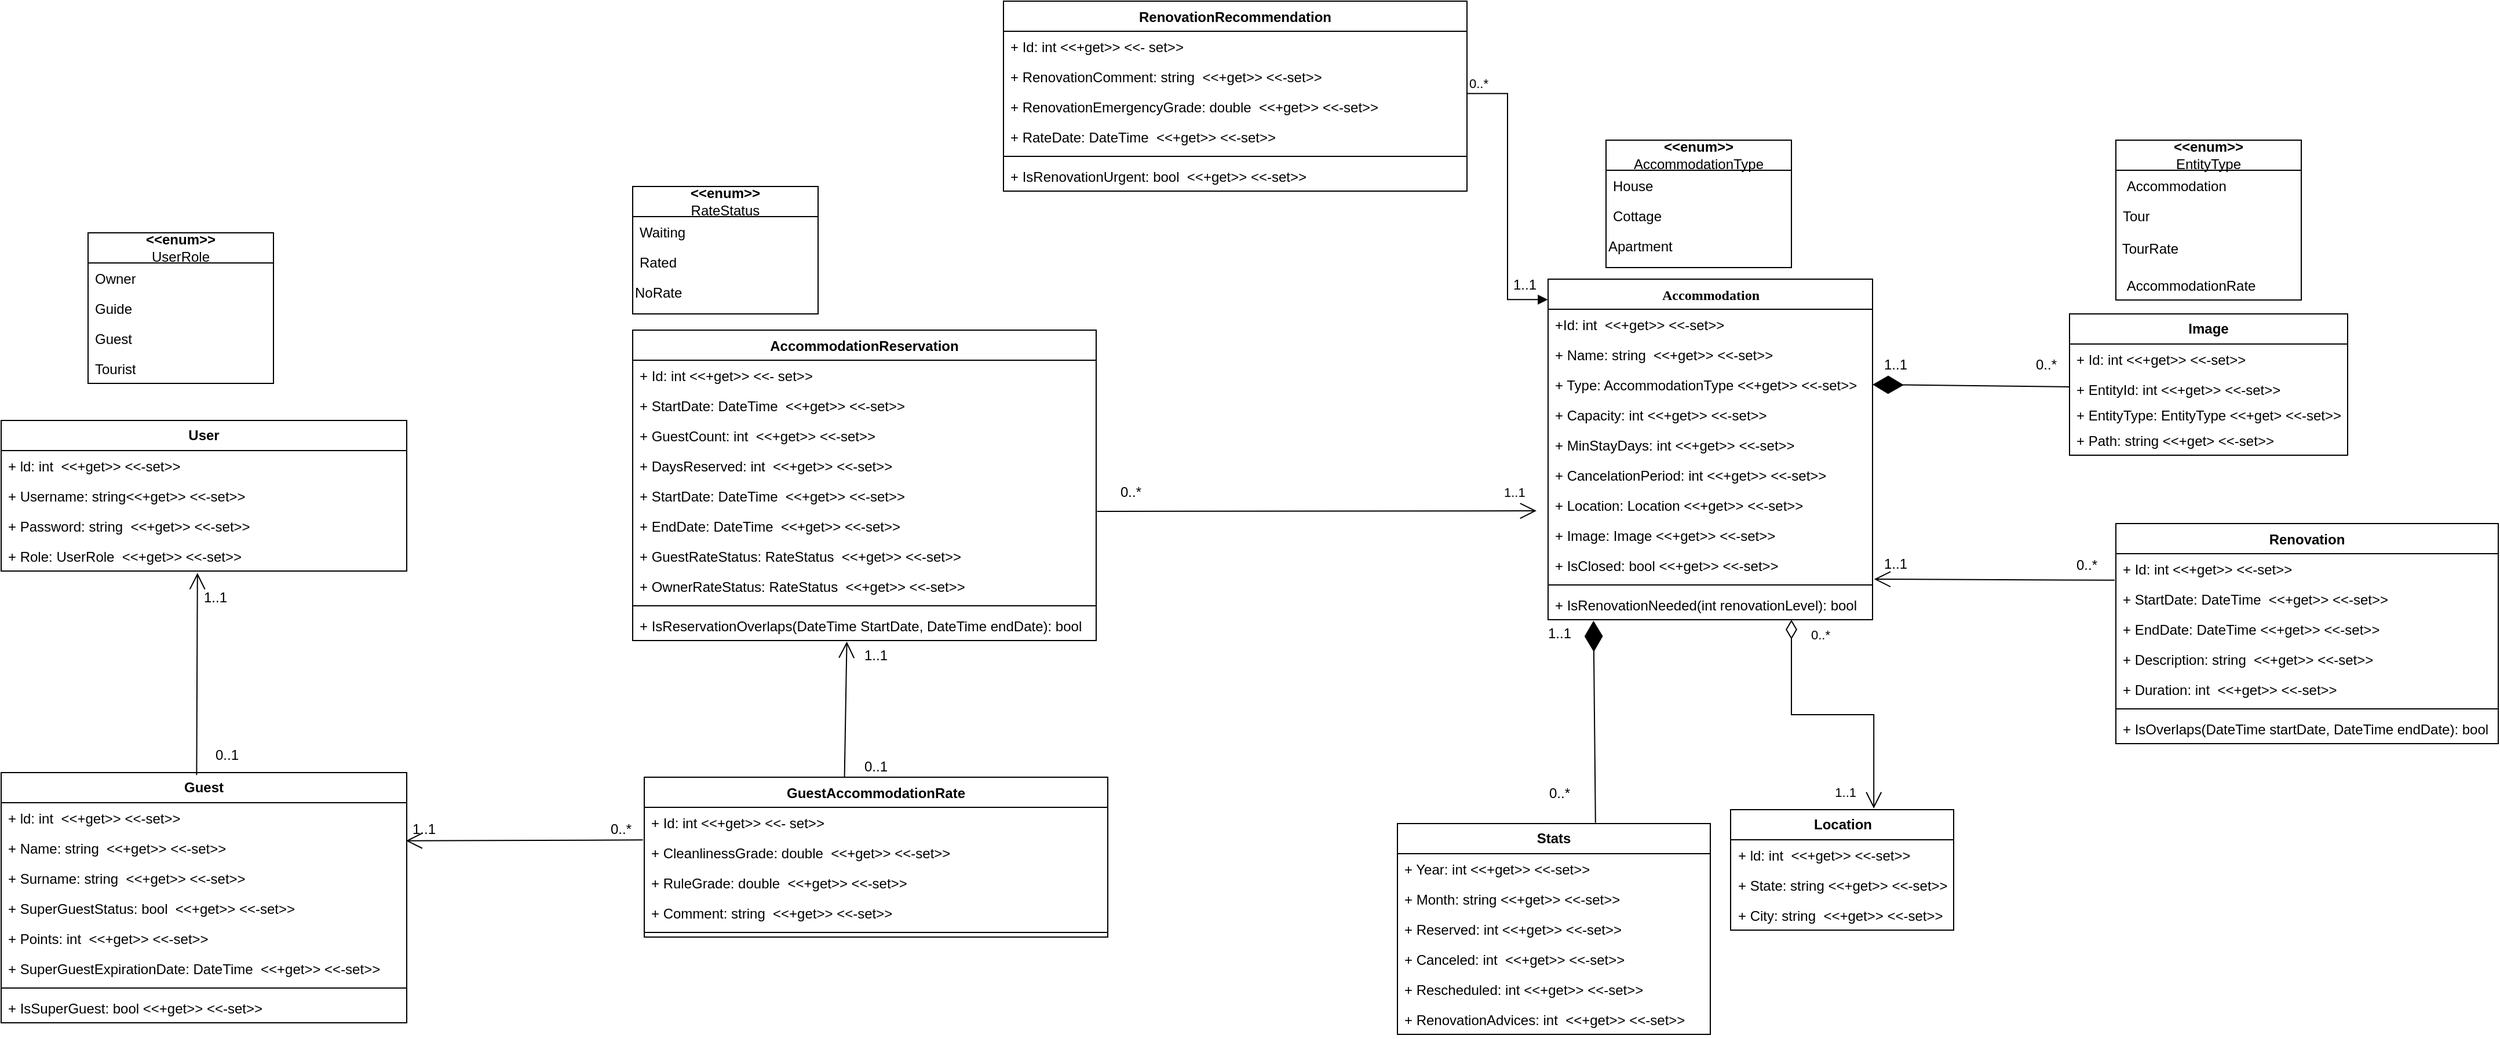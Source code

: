 <mxfile version="24.2.5" type="device">
  <diagram name="Page-1" id="9f46799a-70d6-7492-0946-bef42562c5a5">
    <mxGraphModel dx="4786" dy="2647" grid="1" gridSize="10" guides="1" tooltips="1" connect="1" arrows="1" fold="1" page="1" pageScale="1" pageWidth="1100" pageHeight="850" background="none" math="0" shadow="0">
      <root>
        <mxCell id="0" />
        <mxCell id="1" parent="0" />
        <mxCell id="VPpaZC-_zyPwzFbBDZ50-74" value="" style="endArrow=open;endFill=1;endSize=12;html=1;rounded=0;exitX=1.002;exitY=0.02;exitDx=0;exitDy=0;exitPerimeter=0;entryX=0;entryY=0.769;entryDx=0;entryDy=0;entryPerimeter=0;" parent="1" source="uUkNpRbbpkrjgLbizpof-49" edge="1">
          <mxGeometry width="160" relative="1" as="geometry">
            <mxPoint x="480" y="265" as="sourcePoint" />
            <mxPoint x="600" y="319.994" as="targetPoint" />
          </mxGeometry>
        </mxCell>
        <mxCell id="VPpaZC-_zyPwzFbBDZ50-76" value="0..*" style="text;html=1;align=center;verticalAlign=middle;whiteSpace=wrap;rounded=0;" parent="1" vertex="1">
          <mxGeometry x="220" y="299" width="60" height="10" as="geometry" />
        </mxCell>
        <mxCell id="uUkNpRbbpkrjgLbizpof-34" value="AccommodationReservation" style="swimlane;fontStyle=1;align=center;verticalAlign=top;childLayout=stackLayout;horizontal=1;startSize=26;horizontalStack=0;resizeParent=1;resizeParentMax=0;resizeLast=0;collapsible=1;marginBottom=0;whiteSpace=wrap;html=1;" parent="1" vertex="1">
          <mxGeometry x="-180" y="164" width="400" height="268" as="geometry" />
        </mxCell>
        <mxCell id="uUkNpRbbpkrjgLbizpof-45" value="+ Id: int &amp;lt;&amp;lt;+get&amp;gt;&amp;gt; &amp;lt;&amp;lt;- set&amp;gt;&amp;gt;" style="text;strokeColor=none;fillColor=none;align=left;verticalAlign=top;spacingLeft=4;spacingRight=4;overflow=hidden;rotatable=0;points=[[0,0.5],[1,0.5]];portConstraint=eastwest;whiteSpace=wrap;html=1;" parent="uUkNpRbbpkrjgLbizpof-34" vertex="1">
          <mxGeometry y="26" width="400" height="26" as="geometry" />
        </mxCell>
        <mxCell id="uUkNpRbbpkrjgLbizpof-51" value="+ StartDate: DateTime&amp;nbsp; &amp;lt;&amp;lt;+get&amp;gt;&amp;gt; &amp;lt;&amp;lt;-set&amp;gt;&amp;gt;" style="text;strokeColor=none;fillColor=none;align=left;verticalAlign=top;spacingLeft=4;spacingRight=4;overflow=hidden;rotatable=0;points=[[0,0.5],[1,0.5]];portConstraint=eastwest;whiteSpace=wrap;html=1;" parent="uUkNpRbbpkrjgLbizpof-34" vertex="1">
          <mxGeometry y="52" width="400" height="26" as="geometry" />
        </mxCell>
        <mxCell id="qNwW7i_1lPkzWsje3bEg-7" value="+ GuestCount: int&amp;nbsp; &amp;lt;&amp;lt;+get&amp;gt;&amp;gt; &amp;lt;&amp;lt;-set&amp;gt;&amp;gt;" style="text;strokeColor=none;fillColor=none;align=left;verticalAlign=top;spacingLeft=4;spacingRight=4;overflow=hidden;rotatable=0;points=[[0,0.5],[1,0.5]];portConstraint=eastwest;whiteSpace=wrap;html=1;" vertex="1" parent="uUkNpRbbpkrjgLbizpof-34">
          <mxGeometry y="78" width="400" height="26" as="geometry" />
        </mxCell>
        <mxCell id="uUkNpRbbpkrjgLbizpof-48" value="+ DaysReserved: int&amp;nbsp; &amp;lt;&amp;lt;+get&amp;gt;&amp;gt; &amp;lt;&amp;lt;-set&amp;gt;&amp;gt;" style="text;strokeColor=none;fillColor=none;align=left;verticalAlign=top;spacingLeft=4;spacingRight=4;overflow=hidden;rotatable=0;points=[[0,0.5],[1,0.5]];portConstraint=eastwest;whiteSpace=wrap;html=1;" parent="uUkNpRbbpkrjgLbizpof-34" vertex="1">
          <mxGeometry y="104" width="400" height="26" as="geometry" />
        </mxCell>
        <mxCell id="uUkNpRbbpkrjgLbizpof-47" value="+ StartDate: DateTime&amp;nbsp; &amp;lt;&amp;lt;+get&amp;gt;&amp;gt; &amp;lt;&amp;lt;-set&amp;gt;&amp;gt;" style="text;strokeColor=none;fillColor=none;align=left;verticalAlign=top;spacingLeft=4;spacingRight=4;overflow=hidden;rotatable=0;points=[[0,0.5],[1,0.5]];portConstraint=eastwest;whiteSpace=wrap;html=1;" parent="uUkNpRbbpkrjgLbizpof-34" vertex="1">
          <mxGeometry y="130" width="400" height="26" as="geometry" />
        </mxCell>
        <mxCell id="uUkNpRbbpkrjgLbizpof-49" value="+ EndDate: DateTime&amp;nbsp; &amp;lt;&amp;lt;+get&amp;gt;&amp;gt; &amp;lt;&amp;lt;-set&amp;gt;&amp;gt;" style="text;strokeColor=none;fillColor=none;align=left;verticalAlign=top;spacingLeft=4;spacingRight=4;overflow=hidden;rotatable=0;points=[[0,0.5],[1,0.5]];portConstraint=eastwest;whiteSpace=wrap;html=1;" parent="uUkNpRbbpkrjgLbizpof-34" vertex="1">
          <mxGeometry y="156" width="400" height="26" as="geometry" />
        </mxCell>
        <mxCell id="qNwW7i_1lPkzWsje3bEg-8" value="+ GuestRateStatus: RateStatus&amp;nbsp; &amp;lt;&amp;lt;+get&amp;gt;&amp;gt; &amp;lt;&amp;lt;-set&amp;gt;&amp;gt;" style="text;strokeColor=none;fillColor=none;align=left;verticalAlign=top;spacingLeft=4;spacingRight=4;overflow=hidden;rotatable=0;points=[[0,0.5],[1,0.5]];portConstraint=eastwest;whiteSpace=wrap;html=1;" vertex="1" parent="uUkNpRbbpkrjgLbizpof-34">
          <mxGeometry y="182" width="400" height="26" as="geometry" />
        </mxCell>
        <mxCell id="qNwW7i_1lPkzWsje3bEg-9" value="+ OwnerRateStatus: RateStatus&amp;nbsp; &amp;lt;&amp;lt;+get&amp;gt;&amp;gt; &amp;lt;&amp;lt;-set&amp;gt;&amp;gt;" style="text;strokeColor=none;fillColor=none;align=left;verticalAlign=top;spacingLeft=4;spacingRight=4;overflow=hidden;rotatable=0;points=[[0,0.5],[1,0.5]];portConstraint=eastwest;whiteSpace=wrap;html=1;" vertex="1" parent="uUkNpRbbpkrjgLbizpof-34">
          <mxGeometry y="208" width="400" height="26" as="geometry" />
        </mxCell>
        <mxCell id="uUkNpRbbpkrjgLbizpof-36" value="" style="line;strokeWidth=1;fillColor=none;align=left;verticalAlign=middle;spacingTop=-1;spacingLeft=3;spacingRight=3;rotatable=0;labelPosition=right;points=[];portConstraint=eastwest;strokeColor=inherit;" parent="uUkNpRbbpkrjgLbizpof-34" vertex="1">
          <mxGeometry y="234" width="400" height="8" as="geometry" />
        </mxCell>
        <mxCell id="uUkNpRbbpkrjgLbizpof-37" value="+ IsReservationOverlaps(DateTime StartDate, DateTime endDate): bool" style="text;strokeColor=none;fillColor=none;align=left;verticalAlign=top;spacingLeft=4;spacingRight=4;overflow=hidden;rotatable=0;points=[[0,0.5],[1,0.5]];portConstraint=eastwest;whiteSpace=wrap;html=1;" parent="uUkNpRbbpkrjgLbizpof-34" vertex="1">
          <mxGeometry y="242" width="400" height="26" as="geometry" />
        </mxCell>
        <mxCell id="1lIglBWqF9kq4IXRAJml-1" value="RenovationRecommendation" style="swimlane;fontStyle=1;align=center;verticalAlign=top;childLayout=stackLayout;horizontal=1;startSize=26;horizontalStack=0;resizeParent=1;resizeParentMax=0;resizeLast=0;collapsible=1;marginBottom=0;whiteSpace=wrap;html=1;" parent="1" vertex="1">
          <mxGeometry x="140" y="-120" width="400" height="164" as="geometry" />
        </mxCell>
        <mxCell id="1lIglBWqF9kq4IXRAJml-2" value="+ Id: int &amp;lt;&amp;lt;+get&amp;gt;&amp;gt; &amp;lt;&amp;lt;- set&amp;gt;&amp;gt;" style="text;strokeColor=none;fillColor=none;align=left;verticalAlign=top;spacingLeft=4;spacingRight=4;overflow=hidden;rotatable=0;points=[[0,0.5],[1,0.5]];portConstraint=eastwest;whiteSpace=wrap;html=1;" parent="1lIglBWqF9kq4IXRAJml-1" vertex="1">
          <mxGeometry y="26" width="400" height="26" as="geometry" />
        </mxCell>
        <mxCell id="1lIglBWqF9kq4IXRAJml-3" value="+ RenovationComment: string&amp;nbsp; &amp;lt;&amp;lt;+get&amp;gt;&amp;gt; &amp;lt;&amp;lt;-set&amp;gt;&amp;gt;" style="text;strokeColor=none;fillColor=none;align=left;verticalAlign=top;spacingLeft=4;spacingRight=4;overflow=hidden;rotatable=0;points=[[0,0.5],[1,0.5]];portConstraint=eastwest;whiteSpace=wrap;html=1;" parent="1lIglBWqF9kq4IXRAJml-1" vertex="1">
          <mxGeometry y="52" width="400" height="26" as="geometry" />
        </mxCell>
        <mxCell id="1lIglBWqF9kq4IXRAJml-4" value="+ RenovationEmergencyGrade: double&amp;nbsp; &amp;lt;&amp;lt;+get&amp;gt;&amp;gt; &amp;lt;&amp;lt;-set&amp;gt;&amp;gt;" style="text;strokeColor=none;fillColor=none;align=left;verticalAlign=top;spacingLeft=4;spacingRight=4;overflow=hidden;rotatable=0;points=[[0,0.5],[1,0.5]];portConstraint=eastwest;whiteSpace=wrap;html=1;" parent="1lIglBWqF9kq4IXRAJml-1" vertex="1">
          <mxGeometry y="78" width="400" height="26" as="geometry" />
        </mxCell>
        <mxCell id="1lIglBWqF9kq4IXRAJml-5" value="+ RateDate: DateTime&amp;nbsp; &amp;lt;&amp;lt;+get&amp;gt;&amp;gt; &amp;lt;&amp;lt;-set&amp;gt;&amp;gt;" style="text;strokeColor=none;fillColor=none;align=left;verticalAlign=top;spacingLeft=4;spacingRight=4;overflow=hidden;rotatable=0;points=[[0,0.5],[1,0.5]];portConstraint=eastwest;whiteSpace=wrap;html=1;" parent="1lIglBWqF9kq4IXRAJml-1" vertex="1">
          <mxGeometry y="104" width="400" height="26" as="geometry" />
        </mxCell>
        <mxCell id="1lIglBWqF9kq4IXRAJml-9" value="" style="line;strokeWidth=1;fillColor=none;align=left;verticalAlign=middle;spacingTop=-1;spacingLeft=3;spacingRight=3;rotatable=0;labelPosition=right;points=[];portConstraint=eastwest;strokeColor=inherit;" parent="1lIglBWqF9kq4IXRAJml-1" vertex="1">
          <mxGeometry y="130" width="400" height="8" as="geometry" />
        </mxCell>
        <mxCell id="qNwW7i_1lPkzWsje3bEg-18" value="+ IsRenovationUrgent: bool&amp;nbsp; &amp;lt;&amp;lt;+get&amp;gt;&amp;gt; &amp;lt;&amp;lt;-set&amp;gt;&amp;gt;" style="text;strokeColor=none;fillColor=none;align=left;verticalAlign=top;spacingLeft=4;spacingRight=4;overflow=hidden;rotatable=0;points=[[0,0.5],[1,0.5]];portConstraint=eastwest;whiteSpace=wrap;html=1;" vertex="1" parent="1lIglBWqF9kq4IXRAJml-1">
          <mxGeometry y="138" width="400" height="26" as="geometry" />
        </mxCell>
        <mxCell id="1lIglBWqF9kq4IXRAJml-12" value="&lt;span style=&quot;color: rgb(0, 0, 0); font-family: Helvetica; font-size: 11px; font-style: normal; font-variant-ligatures: normal; font-variant-caps: normal; font-weight: 400; letter-spacing: normal; orphans: 2; text-align: left; text-indent: 0px; text-transform: none; widows: 2; word-spacing: 0px; -webkit-text-stroke-width: 0px; white-space: nowrap; background-color: rgb(255, 255, 255); text-decoration-thickness: initial; text-decoration-style: initial; text-decoration-color: initial; display: inline !important; float: none;&quot;&gt;1..1&lt;/span&gt;" style="text;whiteSpace=wrap;html=1;" parent="1" vertex="1">
          <mxGeometry x="570" y="290" width="50" height="40" as="geometry" />
        </mxCell>
        <mxCell id="1lIglBWqF9kq4IXRAJml-13" value="GuestAccommodationRate" style="swimlane;fontStyle=1;align=center;verticalAlign=top;childLayout=stackLayout;horizontal=1;startSize=26;horizontalStack=0;resizeParent=1;resizeParentMax=0;resizeLast=0;collapsible=1;marginBottom=0;whiteSpace=wrap;html=1;" parent="1" vertex="1">
          <mxGeometry x="-170" y="550" width="400" height="138" as="geometry" />
        </mxCell>
        <mxCell id="1lIglBWqF9kq4IXRAJml-14" value="+ Id: int &amp;lt;&amp;lt;+get&amp;gt;&amp;gt; &amp;lt;&amp;lt;- set&amp;gt;&amp;gt;" style="text;strokeColor=none;fillColor=none;align=left;verticalAlign=top;spacingLeft=4;spacingRight=4;overflow=hidden;rotatable=0;points=[[0,0.5],[1,0.5]];portConstraint=eastwest;whiteSpace=wrap;html=1;" parent="1lIglBWqF9kq4IXRAJml-13" vertex="1">
          <mxGeometry y="26" width="400" height="26" as="geometry" />
        </mxCell>
        <mxCell id="1lIglBWqF9kq4IXRAJml-15" value="+ CleanlinessGrade: double&amp;nbsp; &amp;lt;&amp;lt;+get&amp;gt;&amp;gt; &amp;lt;&amp;lt;-set&amp;gt;&amp;gt;" style="text;strokeColor=none;fillColor=none;align=left;verticalAlign=top;spacingLeft=4;spacingRight=4;overflow=hidden;rotatable=0;points=[[0,0.5],[1,0.5]];portConstraint=eastwest;whiteSpace=wrap;html=1;" parent="1lIglBWqF9kq4IXRAJml-13" vertex="1">
          <mxGeometry y="52" width="400" height="26" as="geometry" />
        </mxCell>
        <mxCell id="1lIglBWqF9kq4IXRAJml-16" value="+ RuleGrade: double&amp;nbsp; &amp;lt;&amp;lt;+get&amp;gt;&amp;gt; &amp;lt;&amp;lt;-set&amp;gt;&amp;gt;" style="text;strokeColor=none;fillColor=none;align=left;verticalAlign=top;spacingLeft=4;spacingRight=4;overflow=hidden;rotatable=0;points=[[0,0.5],[1,0.5]];portConstraint=eastwest;whiteSpace=wrap;html=1;" parent="1lIglBWqF9kq4IXRAJml-13" vertex="1">
          <mxGeometry y="78" width="400" height="26" as="geometry" />
        </mxCell>
        <mxCell id="1lIglBWqF9kq4IXRAJml-17" value="+ Comment: string&amp;nbsp; &amp;lt;&amp;lt;+get&amp;gt;&amp;gt; &amp;lt;&amp;lt;-set&amp;gt;&amp;gt;" style="text;strokeColor=none;fillColor=none;align=left;verticalAlign=top;spacingLeft=4;spacingRight=4;overflow=hidden;rotatable=0;points=[[0,0.5],[1,0.5]];portConstraint=eastwest;whiteSpace=wrap;html=1;" parent="1lIglBWqF9kq4IXRAJml-13" vertex="1">
          <mxGeometry y="104" width="400" height="26" as="geometry" />
        </mxCell>
        <mxCell id="1lIglBWqF9kq4IXRAJml-21" value="" style="line;strokeWidth=1;fillColor=none;align=left;verticalAlign=middle;spacingTop=-1;spacingLeft=3;spacingRight=3;rotatable=0;labelPosition=right;points=[];portConstraint=eastwest;strokeColor=inherit;" parent="1lIglBWqF9kq4IXRAJml-13" vertex="1">
          <mxGeometry y="130" width="400" height="8" as="geometry" />
        </mxCell>
        <mxCell id="1lIglBWqF9kq4IXRAJml-23" value="&lt;b&gt;Guest&lt;/b&gt;" style="swimlane;fontStyle=0;childLayout=stackLayout;horizontal=1;startSize=26;fillColor=none;horizontalStack=0;resizeParent=1;resizeParentMax=0;resizeLast=0;collapsible=1;marginBottom=0;whiteSpace=wrap;html=1;" parent="1" vertex="1">
          <mxGeometry x="-725" y="546" width="350" height="216" as="geometry" />
        </mxCell>
        <mxCell id="1lIglBWqF9kq4IXRAJml-24" value="+ ld: int&amp;nbsp; &amp;lt;&amp;lt;+get&amp;gt;&amp;gt; &amp;lt;&amp;lt;-set&amp;gt;&amp;gt;" style="text;strokeColor=none;fillColor=none;align=left;verticalAlign=top;spacingLeft=4;spacingRight=4;overflow=hidden;rotatable=0;points=[[0,0.5],[1,0.5]];portConstraint=eastwest;whiteSpace=wrap;html=1;" parent="1lIglBWqF9kq4IXRAJml-23" vertex="1">
          <mxGeometry y="26" width="350" height="26" as="geometry" />
        </mxCell>
        <mxCell id="1lIglBWqF9kq4IXRAJml-26" value="+ Name: string&amp;nbsp; &amp;lt;&amp;lt;+get&amp;gt;&amp;gt; &amp;lt;&amp;lt;-set&amp;gt;&amp;gt;" style="text;strokeColor=none;fillColor=none;align=left;verticalAlign=top;spacingLeft=4;spacingRight=4;overflow=hidden;rotatable=0;points=[[0,0.5],[1,0.5]];portConstraint=eastwest;whiteSpace=wrap;html=1;" parent="1lIglBWqF9kq4IXRAJml-23" vertex="1">
          <mxGeometry y="52" width="350" height="26" as="geometry" />
        </mxCell>
        <mxCell id="1lIglBWqF9kq4IXRAJml-28" value="+ Surname: string&amp;nbsp; &amp;lt;&amp;lt;+get&amp;gt;&amp;gt; &amp;lt;&amp;lt;-set&amp;gt;&amp;gt;" style="text;strokeColor=none;fillColor=none;align=left;verticalAlign=top;spacingLeft=4;spacingRight=4;overflow=hidden;rotatable=0;points=[[0,0.5],[1,0.5]];portConstraint=eastwest;whiteSpace=wrap;html=1;" parent="1lIglBWqF9kq4IXRAJml-23" vertex="1">
          <mxGeometry y="78" width="350" height="26" as="geometry" />
        </mxCell>
        <mxCell id="1lIglBWqF9kq4IXRAJml-30" value="+ SuperGuestStatus: bool&amp;nbsp; &amp;lt;&amp;lt;+get&amp;gt;&amp;gt; &amp;lt;&amp;lt;-set&amp;gt;&amp;gt;" style="text;strokeColor=none;fillColor=none;align=left;verticalAlign=top;spacingLeft=4;spacingRight=4;overflow=hidden;rotatable=0;points=[[0,0.5],[1,0.5]];portConstraint=eastwest;whiteSpace=wrap;html=1;" parent="1lIglBWqF9kq4IXRAJml-23" vertex="1">
          <mxGeometry y="104" width="350" height="26" as="geometry" />
        </mxCell>
        <mxCell id="1lIglBWqF9kq4IXRAJml-32" value="+ Points: int&amp;nbsp; &amp;lt;&amp;lt;+get&amp;gt;&amp;gt; &amp;lt;&amp;lt;-set&amp;gt;&amp;gt;" style="text;strokeColor=none;fillColor=none;align=left;verticalAlign=top;spacingLeft=4;spacingRight=4;overflow=hidden;rotatable=0;points=[[0,0.5],[1,0.5]];portConstraint=eastwest;whiteSpace=wrap;html=1;" parent="1lIglBWqF9kq4IXRAJml-23" vertex="1">
          <mxGeometry y="130" width="350" height="26" as="geometry" />
        </mxCell>
        <mxCell id="1lIglBWqF9kq4IXRAJml-31" value="+ SuperGuestExpirationDate: DateTime&amp;nbsp; &amp;lt;&amp;lt;+get&amp;gt;&amp;gt; &amp;lt;&amp;lt;-set&amp;gt;&amp;gt;" style="text;strokeColor=none;fillColor=none;align=left;verticalAlign=top;spacingLeft=4;spacingRight=4;overflow=hidden;rotatable=0;points=[[0,0.5],[1,0.5]];portConstraint=eastwest;whiteSpace=wrap;html=1;" parent="1lIglBWqF9kq4IXRAJml-23" vertex="1">
          <mxGeometry y="156" width="350" height="26" as="geometry" />
        </mxCell>
        <mxCell id="qNwW7i_1lPkzWsje3bEg-15" value="" style="line;strokeWidth=1;fillColor=none;align=left;verticalAlign=middle;spacingTop=-1;spacingLeft=3;spacingRight=3;rotatable=0;labelPosition=right;points=[];portConstraint=eastwest;strokeColor=inherit;" vertex="1" parent="1lIglBWqF9kq4IXRAJml-23">
          <mxGeometry y="182" width="350" height="8" as="geometry" />
        </mxCell>
        <mxCell id="qNwW7i_1lPkzWsje3bEg-16" value="+ IsSuperGuest: bool &amp;lt;&amp;lt;+get&amp;gt;&amp;gt; &amp;lt;&amp;lt;-set&amp;gt;&amp;gt;" style="text;strokeColor=none;fillColor=none;align=left;verticalAlign=top;spacingLeft=4;spacingRight=4;overflow=hidden;rotatable=0;points=[[0,0.5],[1,0.5]];portConstraint=eastwest;whiteSpace=wrap;html=1;" vertex="1" parent="1lIglBWqF9kq4IXRAJml-23">
          <mxGeometry y="190" width="350" height="26" as="geometry" />
        </mxCell>
        <mxCell id="1lIglBWqF9kq4IXRAJml-41" value="" style="endArrow=open;endFill=1;endSize=12;html=1;rounded=0;exitX=-0.003;exitY=1.084;exitDx=0;exitDy=0;exitPerimeter=0;entryX=0.998;entryY=0.266;entryDx=0;entryDy=0;entryPerimeter=0;" parent="1" source="1lIglBWqF9kq4IXRAJml-14" edge="1">
          <mxGeometry width="160" relative="1" as="geometry">
            <mxPoint x="-290" y="605" as="sourcePoint" />
            <mxPoint x="-375.7" y="604.916" as="targetPoint" />
          </mxGeometry>
        </mxCell>
        <mxCell id="1lIglBWqF9kq4IXRAJml-42" value="0..*" style="text;html=1;align=center;verticalAlign=middle;whiteSpace=wrap;rounded=0;" parent="1" vertex="1">
          <mxGeometry x="-220" y="590" width="60" height="10" as="geometry" />
        </mxCell>
        <mxCell id="1lIglBWqF9kq4IXRAJml-43" value="1..1" style="text;html=1;align=center;verticalAlign=middle;whiteSpace=wrap;rounded=0;" parent="1" vertex="1">
          <mxGeometry x="-390" y="590" width="60" height="10" as="geometry" />
        </mxCell>
        <mxCell id="1lIglBWqF9kq4IXRAJml-44" value="" style="endArrow=open;endFill=1;endSize=12;html=1;rounded=0;exitX=0.432;exitY=-0.003;exitDx=0;exitDy=0;exitPerimeter=0;entryX=0.462;entryY=1.035;entryDx=0;entryDy=0;entryPerimeter=0;" parent="1" source="1lIglBWqF9kq4IXRAJml-13" target="uUkNpRbbpkrjgLbizpof-37" edge="1">
          <mxGeometry width="160" relative="1" as="geometry">
            <mxPoint x="65" y="500" as="sourcePoint" />
            <mxPoint x="-140" y="501" as="targetPoint" />
          </mxGeometry>
        </mxCell>
        <mxCell id="1lIglBWqF9kq4IXRAJml-45" value="1..1" style="text;html=1;align=center;verticalAlign=middle;whiteSpace=wrap;rounded=0;" parent="1" vertex="1">
          <mxGeometry y="440" width="60" height="10" as="geometry" />
        </mxCell>
        <mxCell id="1lIglBWqF9kq4IXRAJml-46" value="0..1" style="text;html=1;align=center;verticalAlign=middle;whiteSpace=wrap;rounded=0;" parent="1" vertex="1">
          <mxGeometry y="536" width="60" height="10" as="geometry" />
        </mxCell>
        <mxCell id="1lIglBWqF9kq4IXRAJml-47" value="&lt;b&gt;User&lt;/b&gt;" style="swimlane;fontStyle=0;childLayout=stackLayout;horizontal=1;startSize=26;fillColor=none;horizontalStack=0;resizeParent=1;resizeParentMax=0;resizeLast=0;collapsible=1;marginBottom=0;whiteSpace=wrap;html=1;" parent="1" vertex="1">
          <mxGeometry x="-725" y="242" width="350" height="130" as="geometry" />
        </mxCell>
        <mxCell id="1lIglBWqF9kq4IXRAJml-48" value="+ ld: int&amp;nbsp; &amp;lt;&amp;lt;+get&amp;gt;&amp;gt; &amp;lt;&amp;lt;-set&amp;gt;&amp;gt;" style="text;strokeColor=none;fillColor=none;align=left;verticalAlign=top;spacingLeft=4;spacingRight=4;overflow=hidden;rotatable=0;points=[[0,0.5],[1,0.5]];portConstraint=eastwest;whiteSpace=wrap;html=1;" parent="1lIglBWqF9kq4IXRAJml-47" vertex="1">
          <mxGeometry y="26" width="350" height="26" as="geometry" />
        </mxCell>
        <mxCell id="1lIglBWqF9kq4IXRAJml-49" value="+ Username: string&amp;lt;&amp;lt;+get&amp;gt;&amp;gt; &amp;lt;&amp;lt;-set&amp;gt;&amp;gt;" style="text;strokeColor=none;fillColor=none;align=left;verticalAlign=top;spacingLeft=4;spacingRight=4;overflow=hidden;rotatable=0;points=[[0,0.5],[1,0.5]];portConstraint=eastwest;whiteSpace=wrap;html=1;" parent="1lIglBWqF9kq4IXRAJml-47" vertex="1">
          <mxGeometry y="52" width="350" height="26" as="geometry" />
        </mxCell>
        <mxCell id="1lIglBWqF9kq4IXRAJml-50" value="+ Password: string&amp;nbsp; &amp;lt;&amp;lt;+get&amp;gt;&amp;gt; &amp;lt;&amp;lt;-set&amp;gt;&amp;gt;" style="text;strokeColor=none;fillColor=none;align=left;verticalAlign=top;spacingLeft=4;spacingRight=4;overflow=hidden;rotatable=0;points=[[0,0.5],[1,0.5]];portConstraint=eastwest;whiteSpace=wrap;html=1;" parent="1lIglBWqF9kq4IXRAJml-47" vertex="1">
          <mxGeometry y="78" width="350" height="26" as="geometry" />
        </mxCell>
        <mxCell id="1lIglBWqF9kq4IXRAJml-51" value="+ Role: UserRole&amp;nbsp; &amp;lt;&amp;lt;+get&amp;gt;&amp;gt; &amp;lt;&amp;lt;-set&amp;gt;&amp;gt;" style="text;strokeColor=none;fillColor=none;align=left;verticalAlign=top;spacingLeft=4;spacingRight=4;overflow=hidden;rotatable=0;points=[[0,0.5],[1,0.5]];portConstraint=eastwest;whiteSpace=wrap;html=1;" parent="1lIglBWqF9kq4IXRAJml-47" vertex="1">
          <mxGeometry y="104" width="350" height="26" as="geometry" />
        </mxCell>
        <mxCell id="1lIglBWqF9kq4IXRAJml-55" value="&lt;b&gt;&amp;lt;&amp;lt;enum&amp;gt;&amp;gt;&lt;/b&gt;&lt;div&gt;UserRole&lt;/div&gt;" style="swimlane;fontStyle=0;childLayout=stackLayout;horizontal=1;startSize=26;fillColor=none;horizontalStack=0;resizeParent=1;resizeParentMax=0;resizeLast=0;collapsible=1;marginBottom=0;whiteSpace=wrap;html=1;" parent="1" vertex="1">
          <mxGeometry x="-650" y="80" width="160" height="130" as="geometry" />
        </mxCell>
        <mxCell id="1lIglBWqF9kq4IXRAJml-56" value="Owner" style="text;strokeColor=none;fillColor=none;align=left;verticalAlign=top;spacingLeft=4;spacingRight=4;overflow=hidden;rotatable=0;points=[[0,0.5],[1,0.5]];portConstraint=eastwest;whiteSpace=wrap;html=1;" parent="1lIglBWqF9kq4IXRAJml-55" vertex="1">
          <mxGeometry y="26" width="160" height="26" as="geometry" />
        </mxCell>
        <mxCell id="1lIglBWqF9kq4IXRAJml-57" value="Guide" style="text;strokeColor=none;fillColor=none;align=left;verticalAlign=top;spacingLeft=4;spacingRight=4;overflow=hidden;rotatable=0;points=[[0,0.5],[1,0.5]];portConstraint=eastwest;whiteSpace=wrap;html=1;" parent="1lIglBWqF9kq4IXRAJml-55" vertex="1">
          <mxGeometry y="52" width="160" height="26" as="geometry" />
        </mxCell>
        <mxCell id="1lIglBWqF9kq4IXRAJml-60" value="Guest" style="text;strokeColor=none;fillColor=none;align=left;verticalAlign=top;spacingLeft=4;spacingRight=4;overflow=hidden;rotatable=0;points=[[0,0.5],[1,0.5]];portConstraint=eastwest;whiteSpace=wrap;html=1;" parent="1lIglBWqF9kq4IXRAJml-55" vertex="1">
          <mxGeometry y="78" width="160" height="26" as="geometry" />
        </mxCell>
        <mxCell id="1lIglBWqF9kq4IXRAJml-61" value="Tourist" style="text;strokeColor=none;fillColor=none;align=left;verticalAlign=top;spacingLeft=4;spacingRight=4;overflow=hidden;rotatable=0;points=[[0,0.5],[1,0.5]];portConstraint=eastwest;whiteSpace=wrap;html=1;" parent="1lIglBWqF9kq4IXRAJml-55" vertex="1">
          <mxGeometry y="104" width="160" height="26" as="geometry" />
        </mxCell>
        <mxCell id="1lIglBWqF9kq4IXRAJml-62" value="" style="endArrow=open;endFill=1;endSize=12;html=1;rounded=0;exitX=0.482;exitY=0.01;exitDx=0;exitDy=0;exitPerimeter=0;entryX=0.484;entryY=1.062;entryDx=0;entryDy=0;entryPerimeter=0;" parent="1" source="1lIglBWqF9kq4IXRAJml-23" target="1lIglBWqF9kq4IXRAJml-51" edge="1">
          <mxGeometry width="160" relative="1" as="geometry">
            <mxPoint x="-425" y="460" as="sourcePoint" />
            <mxPoint x="-630" y="461" as="targetPoint" />
          </mxGeometry>
        </mxCell>
        <mxCell id="1lIglBWqF9kq4IXRAJml-63" value="0..1" style="text;html=1;align=center;verticalAlign=middle;whiteSpace=wrap;rounded=0;" parent="1" vertex="1">
          <mxGeometry x="-560" y="526" width="60" height="10" as="geometry" />
        </mxCell>
        <mxCell id="1lIglBWqF9kq4IXRAJml-64" value="1..1" style="text;html=1;align=center;verticalAlign=middle;whiteSpace=wrap;rounded=0;" parent="1" vertex="1">
          <mxGeometry x="-570" y="390" width="60" height="10" as="geometry" />
        </mxCell>
        <mxCell id="SIev6LTmRPKMozhV_dNh-1" value="Accommodation" style="swimlane;html=1;fontStyle=1;align=center;verticalAlign=top;childLayout=stackLayout;horizontal=1;startSize=26;horizontalStack=0;resizeParent=1;resizeLast=0;collapsible=1;marginBottom=0;swimlaneFillColor=#ffffff;rounded=0;shadow=0;comic=0;labelBackgroundColor=none;strokeWidth=1;fillColor=none;fontFamily=Verdana;fontSize=12" parent="1" vertex="1">
          <mxGeometry x="610" y="120" width="280" height="294" as="geometry" />
        </mxCell>
        <mxCell id="SIev6LTmRPKMozhV_dNh-2" value="+Id: int&amp;nbsp; &amp;lt;&amp;lt;+get&amp;gt;&amp;gt; &amp;lt;&amp;lt;-set&amp;gt;&amp;gt;" style="text;html=1;strokeColor=none;fillColor=none;align=left;verticalAlign=top;spacingLeft=4;spacingRight=4;whiteSpace=wrap;overflow=hidden;rotatable=0;points=[[0,0.5],[1,0.5]];portConstraint=eastwest;" parent="SIev6LTmRPKMozhV_dNh-1" vertex="1">
          <mxGeometry y="26" width="280" height="26" as="geometry" />
        </mxCell>
        <mxCell id="SIev6LTmRPKMozhV_dNh-3" value="+ Name: string&amp;nbsp; &amp;lt;&amp;lt;+get&amp;gt;&amp;gt; &amp;lt;&amp;lt;-set&amp;gt;&amp;gt;" style="text;html=1;strokeColor=none;fillColor=none;align=left;verticalAlign=top;spacingLeft=4;spacingRight=4;whiteSpace=wrap;overflow=hidden;rotatable=0;points=[[0,0.5],[1,0.5]];portConstraint=eastwest;" parent="SIev6LTmRPKMozhV_dNh-1" vertex="1">
          <mxGeometry y="52" width="280" height="26" as="geometry" />
        </mxCell>
        <mxCell id="SIev6LTmRPKMozhV_dNh-4" value="+ Type: AccommodationType &amp;lt;&amp;lt;+get&amp;gt;&amp;gt; &amp;lt;&amp;lt;-set&amp;gt;&amp;gt;" style="text;html=1;strokeColor=none;fillColor=none;align=left;verticalAlign=top;spacingLeft=4;spacingRight=4;whiteSpace=wrap;overflow=hidden;rotatable=0;points=[[0,0.5],[1,0.5]];portConstraint=eastwest;" parent="SIev6LTmRPKMozhV_dNh-1" vertex="1">
          <mxGeometry y="78" width="280" height="26" as="geometry" />
        </mxCell>
        <mxCell id="SIev6LTmRPKMozhV_dNh-5" value="+ Capacity: int &amp;lt;&amp;lt;+get&amp;gt;&amp;gt; &amp;lt;&amp;lt;-set&amp;gt;&amp;gt;" style="text;html=1;strokeColor=none;fillColor=none;align=left;verticalAlign=top;spacingLeft=4;spacingRight=4;whiteSpace=wrap;overflow=hidden;rotatable=0;points=[[0,0.5],[1,0.5]];portConstraint=eastwest;" parent="SIev6LTmRPKMozhV_dNh-1" vertex="1">
          <mxGeometry y="104" width="280" height="26" as="geometry" />
        </mxCell>
        <mxCell id="SIev6LTmRPKMozhV_dNh-6" value="+ MinStayDays: int &amp;lt;&amp;lt;+get&amp;gt;&amp;gt; &amp;lt;&amp;lt;-set&amp;gt;&amp;gt;" style="text;html=1;strokeColor=none;fillColor=none;align=left;verticalAlign=top;spacingLeft=4;spacingRight=4;whiteSpace=wrap;overflow=hidden;rotatable=0;points=[[0,0.5],[1,0.5]];portConstraint=eastwest;" parent="SIev6LTmRPKMozhV_dNh-1" vertex="1">
          <mxGeometry y="130" width="280" height="26" as="geometry" />
        </mxCell>
        <mxCell id="SIev6LTmRPKMozhV_dNh-7" value="+ CancelationPeriod: int &amp;lt;&amp;lt;+get&amp;gt;&amp;gt; &amp;lt;&amp;lt;-set&amp;gt;&amp;gt;" style="text;html=1;strokeColor=none;fillColor=none;align=left;verticalAlign=top;spacingLeft=4;spacingRight=4;whiteSpace=wrap;overflow=hidden;rotatable=0;points=[[0,0.5],[1,0.5]];portConstraint=eastwest;" parent="SIev6LTmRPKMozhV_dNh-1" vertex="1">
          <mxGeometry y="156" width="280" height="26" as="geometry" />
        </mxCell>
        <mxCell id="SIev6LTmRPKMozhV_dNh-8" value="+ Location: Location &amp;lt;&amp;lt;+get&amp;gt;&amp;gt; &amp;lt;&amp;lt;-set&amp;gt;&amp;gt;" style="text;html=1;strokeColor=none;fillColor=none;align=left;verticalAlign=top;spacingLeft=4;spacingRight=4;whiteSpace=wrap;overflow=hidden;rotatable=0;points=[[0,0.5],[1,0.5]];portConstraint=eastwest;" parent="SIev6LTmRPKMozhV_dNh-1" vertex="1">
          <mxGeometry y="182" width="280" height="26" as="geometry" />
        </mxCell>
        <mxCell id="SIev6LTmRPKMozhV_dNh-9" value="+ Image: Image &amp;lt;&amp;lt;+get&amp;gt;&amp;gt; &amp;lt;&amp;lt;-set&amp;gt;&amp;gt;" style="text;html=1;strokeColor=none;fillColor=none;align=left;verticalAlign=top;spacingLeft=4;spacingRight=4;whiteSpace=wrap;overflow=hidden;rotatable=0;points=[[0,0.5],[1,0.5]];portConstraint=eastwest;" parent="SIev6LTmRPKMozhV_dNh-1" vertex="1">
          <mxGeometry y="208" width="280" height="26" as="geometry" />
        </mxCell>
        <mxCell id="SIev6LTmRPKMozhV_dNh-10" value="+ IsClosed: bool &amp;lt;&amp;lt;+get&amp;gt;&amp;gt; &amp;lt;&amp;lt;-set&amp;gt;&amp;gt;" style="text;html=1;strokeColor=none;fillColor=none;align=left;verticalAlign=top;spacingLeft=4;spacingRight=4;whiteSpace=wrap;overflow=hidden;rotatable=0;points=[[0,0.5],[1,0.5]];portConstraint=eastwest;" parent="SIev6LTmRPKMozhV_dNh-1" vertex="1">
          <mxGeometry y="234" width="280" height="26" as="geometry" />
        </mxCell>
        <mxCell id="SIev6LTmRPKMozhV_dNh-11" value="" style="line;html=1;strokeWidth=1;fillColor=none;align=left;verticalAlign=middle;spacingTop=-1;spacingLeft=3;spacingRight=3;rotatable=0;labelPosition=right;points=[];portConstraint=eastwest;" parent="SIev6LTmRPKMozhV_dNh-1" vertex="1">
          <mxGeometry y="260" width="280" height="8" as="geometry" />
        </mxCell>
        <mxCell id="SIev6LTmRPKMozhV_dNh-12" value="+ IsRenovationNeeded(int renovationLevel): bool" style="text;strokeColor=none;fillColor=none;align=left;verticalAlign=top;spacingLeft=4;spacingRight=4;overflow=hidden;rotatable=0;points=[[0,0.5],[1,0.5]];portConstraint=eastwest;whiteSpace=wrap;html=1;" parent="SIev6LTmRPKMozhV_dNh-1" vertex="1">
          <mxGeometry y="268" width="280" height="26" as="geometry" />
        </mxCell>
        <mxCell id="SIev6LTmRPKMozhV_dNh-13" value="&lt;b&gt;Image&lt;/b&gt;" style="swimlane;fontStyle=0;childLayout=stackLayout;horizontal=1;startSize=26;fillColor=none;horizontalStack=0;resizeParent=1;resizeParentMax=0;resizeLast=0;collapsible=1;marginBottom=0;whiteSpace=wrap;html=1;" parent="1" vertex="1">
          <mxGeometry x="1060" y="150" width="240" height="122" as="geometry" />
        </mxCell>
        <mxCell id="SIev6LTmRPKMozhV_dNh-14" value="+ Id: int &amp;lt;&amp;lt;+&lt;span style=&quot;background-color: initial;&quot;&gt;get&amp;gt;&amp;gt; &amp;lt;&amp;lt;-set&amp;gt;&amp;gt;&lt;/span&gt;" style="text;strokeColor=none;fillColor=none;align=left;verticalAlign=top;spacingLeft=4;spacingRight=4;overflow=hidden;rotatable=0;points=[[0,0.5],[1,0.5]];portConstraint=eastwest;whiteSpace=wrap;html=1;" parent="SIev6LTmRPKMozhV_dNh-13" vertex="1">
          <mxGeometry y="26" width="240" height="26" as="geometry" />
        </mxCell>
        <mxCell id="SIev6LTmRPKMozhV_dNh-15" value="+ EntityId: int &amp;lt;&amp;lt;+get&amp;gt;&amp;gt; &amp;lt;&amp;lt;-set&amp;gt;&amp;gt;&amp;nbsp;" style="text;strokeColor=none;fillColor=none;align=left;verticalAlign=top;spacingLeft=4;spacingRight=4;overflow=hidden;rotatable=0;points=[[0,0.5],[1,0.5]];portConstraint=eastwest;whiteSpace=wrap;html=1;" parent="SIev6LTmRPKMozhV_dNh-13" vertex="1">
          <mxGeometry y="52" width="240" height="22" as="geometry" />
        </mxCell>
        <mxCell id="SIev6LTmRPKMozhV_dNh-16" value="+ EntityType: EntityType &amp;lt;&amp;lt;+get&amp;gt; &amp;lt;&amp;lt;-set&amp;gt;&amp;gt;" style="text;strokeColor=none;fillColor=none;align=left;verticalAlign=top;spacingLeft=4;spacingRight=4;overflow=hidden;rotatable=0;points=[[0,0.5],[1,0.5]];portConstraint=eastwest;whiteSpace=wrap;html=1;" parent="SIev6LTmRPKMozhV_dNh-13" vertex="1">
          <mxGeometry y="74" width="240" height="22" as="geometry" />
        </mxCell>
        <mxCell id="SIev6LTmRPKMozhV_dNh-17" value="+ Path: string &amp;lt;&amp;lt;+get&amp;gt; &amp;lt;&amp;lt;-set&amp;gt;&amp;gt;" style="text;strokeColor=none;fillColor=none;align=left;verticalAlign=top;spacingLeft=4;spacingRight=4;overflow=hidden;rotatable=0;points=[[0,0.5],[1,0.5]];portConstraint=eastwest;whiteSpace=wrap;html=1;" parent="SIev6LTmRPKMozhV_dNh-13" vertex="1">
          <mxGeometry y="96" width="240" height="26" as="geometry" />
        </mxCell>
        <mxCell id="SIev6LTmRPKMozhV_dNh-18" value="&lt;b&gt;&amp;lt;&amp;lt;enum&amp;gt;&amp;gt;&lt;/b&gt;&lt;div&gt;EntityType&lt;/div&gt;" style="swimlane;fontStyle=0;childLayout=stackLayout;horizontal=1;startSize=26;fillColor=none;horizontalStack=0;resizeParent=1;resizeParentMax=0;resizeLast=0;collapsible=1;marginBottom=0;whiteSpace=wrap;html=1;" parent="1" vertex="1">
          <mxGeometry x="1100" width="160" height="138" as="geometry" />
        </mxCell>
        <mxCell id="SIev6LTmRPKMozhV_dNh-19" value="&lt;span style=&quot;text-align: center;&quot;&gt;&amp;nbsp;Accommodation&lt;/span&gt;" style="text;strokeColor=none;fillColor=none;align=left;verticalAlign=top;spacingLeft=4;spacingRight=4;overflow=hidden;rotatable=0;points=[[0,0.5],[1,0.5]];portConstraint=eastwest;whiteSpace=wrap;html=1;" parent="SIev6LTmRPKMozhV_dNh-18" vertex="1">
          <mxGeometry y="26" width="160" height="26" as="geometry" />
        </mxCell>
        <mxCell id="SIev6LTmRPKMozhV_dNh-20" value="&lt;span style=&quot;text-align: center;&quot;&gt;Tour&lt;/span&gt;" style="text;strokeColor=none;fillColor=none;align=left;verticalAlign=top;spacingLeft=4;spacingRight=4;overflow=hidden;rotatable=0;points=[[0,0.5],[1,0.5]];portConstraint=eastwest;whiteSpace=wrap;html=1;" parent="SIev6LTmRPKMozhV_dNh-18" vertex="1">
          <mxGeometry y="52" width="160" height="28" as="geometry" />
        </mxCell>
        <mxCell id="SIev6LTmRPKMozhV_dNh-21" value="&lt;span style=&quot;text-align: center;&quot;&gt;&amp;nbsp;TourRate&lt;/span&gt;" style="text;whiteSpace=wrap;html=1;" parent="SIev6LTmRPKMozhV_dNh-18" vertex="1">
          <mxGeometry y="80" width="160" height="32" as="geometry" />
        </mxCell>
        <mxCell id="SIev6LTmRPKMozhV_dNh-22" value="&lt;span style=&quot;text-align: center;&quot;&gt;&amp;nbsp;AccommodationRate&lt;/span&gt;" style="text;strokeColor=none;fillColor=none;align=left;verticalAlign=top;spacingLeft=4;spacingRight=4;overflow=hidden;rotatable=0;points=[[0,0.5],[1,0.5]];portConstraint=eastwest;whiteSpace=wrap;html=1;" parent="SIev6LTmRPKMozhV_dNh-18" vertex="1">
          <mxGeometry y="112" width="160" height="26" as="geometry" />
        </mxCell>
        <mxCell id="SIev6LTmRPKMozhV_dNh-23" value="&lt;b&gt;Location&lt;/b&gt;" style="swimlane;fontStyle=0;childLayout=stackLayout;horizontal=1;startSize=26;fillColor=none;horizontalStack=0;resizeParent=1;resizeParentMax=0;resizeLast=0;collapsible=1;marginBottom=0;whiteSpace=wrap;html=1;" parent="1" vertex="1">
          <mxGeometry x="767.5" y="578" width="192.5" height="104" as="geometry" />
        </mxCell>
        <mxCell id="SIev6LTmRPKMozhV_dNh-24" value="+ ld: int&amp;nbsp; &amp;lt;&amp;lt;+get&amp;gt;&amp;gt; &amp;lt;&amp;lt;-set&amp;gt;&amp;gt;" style="text;strokeColor=none;fillColor=none;align=left;verticalAlign=top;spacingLeft=4;spacingRight=4;overflow=hidden;rotatable=0;points=[[0,0.5],[1,0.5]];portConstraint=eastwest;whiteSpace=wrap;html=1;" parent="SIev6LTmRPKMozhV_dNh-23" vertex="1">
          <mxGeometry y="26" width="192.5" height="26" as="geometry" />
        </mxCell>
        <mxCell id="SIev6LTmRPKMozhV_dNh-25" value="+ State: string &amp;lt;&amp;lt;+get&amp;gt;&amp;gt; &amp;lt;&amp;lt;-set&amp;gt;&amp;gt;" style="text;strokeColor=none;fillColor=none;align=left;verticalAlign=top;spacingLeft=4;spacingRight=4;overflow=hidden;rotatable=0;points=[[0,0.5],[1,0.5]];portConstraint=eastwest;whiteSpace=wrap;html=1;" parent="SIev6LTmRPKMozhV_dNh-23" vertex="1">
          <mxGeometry y="52" width="192.5" height="26" as="geometry" />
        </mxCell>
        <mxCell id="SIev6LTmRPKMozhV_dNh-26" value="+ City: string&amp;nbsp; &amp;lt;&amp;lt;+get&amp;gt;&amp;gt; &amp;lt;&amp;lt;-set&amp;gt;&amp;gt;" style="text;strokeColor=none;fillColor=none;align=left;verticalAlign=top;spacingLeft=4;spacingRight=4;overflow=hidden;rotatable=0;points=[[0,0.5],[1,0.5]];portConstraint=eastwest;whiteSpace=wrap;html=1;" parent="SIev6LTmRPKMozhV_dNh-23" vertex="1">
          <mxGeometry y="78" width="192.5" height="26" as="geometry" />
        </mxCell>
        <mxCell id="SIev6LTmRPKMozhV_dNh-27" value="" style="endArrow=diamondThin;endFill=1;endSize=24;html=1;rounded=0;entryX=1;entryY=0.5;entryDx=0;entryDy=0;exitX=0;exitY=0.5;exitDx=0;exitDy=0;" parent="1" source="SIev6LTmRPKMozhV_dNh-15" target="SIev6LTmRPKMozhV_dNh-4" edge="1">
          <mxGeometry width="160" relative="1" as="geometry">
            <mxPoint x="800" y="207" as="sourcePoint" />
            <mxPoint x="740" y="203" as="targetPoint" />
            <Array as="points" />
          </mxGeometry>
        </mxCell>
        <mxCell id="SIev6LTmRPKMozhV_dNh-28" value="0..*" style="text;html=1;align=center;verticalAlign=middle;whiteSpace=wrap;rounded=0;" parent="1" vertex="1">
          <mxGeometry x="1020" y="188.5" width="40" height="10" as="geometry" />
        </mxCell>
        <mxCell id="SIev6LTmRPKMozhV_dNh-29" value="" style="endArrow=open;html=1;endSize=12;startArrow=diamondThin;startSize=14;startFill=0;edgeStyle=orthogonalEdgeStyle;rounded=0;exitX=0.75;exitY=1;exitDx=0;exitDy=0;entryX=0.642;entryY=-0.01;entryDx=0;entryDy=0;entryPerimeter=0;" parent="1" source="SIev6LTmRPKMozhV_dNh-1" target="SIev6LTmRPKMozhV_dNh-23" edge="1">
          <mxGeometry relative="1" as="geometry">
            <mxPoint x="750" y="410" as="sourcePoint" />
            <mxPoint x="885" y="590" as="targetPoint" />
          </mxGeometry>
        </mxCell>
        <mxCell id="SIev6LTmRPKMozhV_dNh-30" value="0..*" style="edgeLabel;resizable=0;html=1;align=left;verticalAlign=top;" parent="SIev6LTmRPKMozhV_dNh-29" connectable="0" vertex="1">
          <mxGeometry x="-1" relative="1" as="geometry">
            <mxPoint x="15" as="offset" />
          </mxGeometry>
        </mxCell>
        <mxCell id="SIev6LTmRPKMozhV_dNh-31" value="1..1" style="edgeLabel;resizable=0;html=1;align=right;verticalAlign=top;" parent="SIev6LTmRPKMozhV_dNh-29" connectable="0" vertex="1">
          <mxGeometry x="1" relative="1" as="geometry">
            <mxPoint x="-15" y="-27" as="offset" />
          </mxGeometry>
        </mxCell>
        <mxCell id="SIev6LTmRPKMozhV_dNh-33" value="1..1" style="text;html=1;align=center;verticalAlign=middle;whiteSpace=wrap;rounded=0;" parent="1" vertex="1">
          <mxGeometry x="880" y="187" width="60" height="13" as="geometry" />
        </mxCell>
        <mxCell id="SIev6LTmRPKMozhV_dNh-36" value="" style="endArrow=open;endFill=1;endSize=12;html=1;rounded=0;entryX=1.005;entryY=0.962;entryDx=0;entryDy=0;entryPerimeter=0;exitX=-0.003;exitY=0.881;exitDx=0;exitDy=0;exitPerimeter=0;" parent="1" source="SIev6LTmRPKMozhV_dNh-53" target="SIev6LTmRPKMozhV_dNh-10" edge="1">
          <mxGeometry width="160" relative="1" as="geometry">
            <mxPoint x="1101" y="378" as="sourcePoint" />
            <mxPoint x="920" y="433" as="targetPoint" />
          </mxGeometry>
        </mxCell>
        <mxCell id="SIev6LTmRPKMozhV_dNh-37" value="0..*" style="text;html=1;align=center;verticalAlign=middle;whiteSpace=wrap;rounded=0;" parent="1" vertex="1">
          <mxGeometry x="1060" y="362" width="30" height="10" as="geometry" />
        </mxCell>
        <mxCell id="SIev6LTmRPKMozhV_dNh-38" value="1..1" style="text;html=1;align=center;verticalAlign=middle;whiteSpace=wrap;rounded=0;rotation=0;" parent="1" vertex="1">
          <mxGeometry x="890" y="362" width="40" height="7" as="geometry" />
        </mxCell>
        <mxCell id="SIev6LTmRPKMozhV_dNh-39" value="&lt;b&gt;Stats&lt;/b&gt;" style="swimlane;fontStyle=0;childLayout=stackLayout;horizontal=1;startSize=26;fillColor=none;horizontalStack=0;resizeParent=1;resizeParentMax=0;resizeLast=0;collapsible=1;marginBottom=0;whiteSpace=wrap;html=1;" parent="1" vertex="1">
          <mxGeometry x="480" y="590" width="270" height="182" as="geometry" />
        </mxCell>
        <mxCell id="SIev6LTmRPKMozhV_dNh-40" value="+ Year: int &amp;lt;&amp;lt;+get&amp;gt;&amp;gt; &amp;lt;&amp;lt;-set&amp;gt;&amp;gt;" style="text;strokeColor=none;fillColor=none;align=left;verticalAlign=top;spacingLeft=4;spacingRight=4;overflow=hidden;rotatable=0;points=[[0,0.5],[1,0.5]];portConstraint=eastwest;whiteSpace=wrap;html=1;" parent="SIev6LTmRPKMozhV_dNh-39" vertex="1">
          <mxGeometry y="26" width="270" height="26" as="geometry" />
        </mxCell>
        <mxCell id="SIev6LTmRPKMozhV_dNh-41" value="+ Month: string &amp;lt;&amp;lt;+get&amp;gt;&amp;gt; &amp;lt;&amp;lt;-set&amp;gt;&amp;gt;" style="text;strokeColor=none;fillColor=none;align=left;verticalAlign=top;spacingLeft=4;spacingRight=4;overflow=hidden;rotatable=0;points=[[0,0.5],[1,0.5]];portConstraint=eastwest;whiteSpace=wrap;html=1;" parent="SIev6LTmRPKMozhV_dNh-39" vertex="1">
          <mxGeometry y="52" width="270" height="26" as="geometry" />
        </mxCell>
        <mxCell id="SIev6LTmRPKMozhV_dNh-42" value="+ Reserved: int &amp;lt;&amp;lt;+get&amp;gt;&amp;gt; &amp;lt;&amp;lt;-set&amp;gt;&amp;gt;" style="text;strokeColor=none;fillColor=none;align=left;verticalAlign=top;spacingLeft=4;spacingRight=4;overflow=hidden;rotatable=0;points=[[0,0.5],[1,0.5]];portConstraint=eastwest;whiteSpace=wrap;html=1;" parent="SIev6LTmRPKMozhV_dNh-39" vertex="1">
          <mxGeometry y="78" width="270" height="26" as="geometry" />
        </mxCell>
        <mxCell id="SIev6LTmRPKMozhV_dNh-43" value="+ Canceled: int&amp;nbsp; &amp;lt;&amp;lt;+get&amp;gt;&amp;gt; &amp;lt;&amp;lt;-set&amp;gt;&amp;gt;" style="text;strokeColor=none;fillColor=none;align=left;verticalAlign=top;spacingLeft=4;spacingRight=4;overflow=hidden;rotatable=0;points=[[0,0.5],[1,0.5]];portConstraint=eastwest;whiteSpace=wrap;html=1;" parent="SIev6LTmRPKMozhV_dNh-39" vertex="1">
          <mxGeometry y="104" width="270" height="26" as="geometry" />
        </mxCell>
        <mxCell id="SIev6LTmRPKMozhV_dNh-44" value="+ Rescheduled: int &amp;lt;&amp;lt;+get&amp;gt;&amp;gt; &amp;lt;&amp;lt;-set&amp;gt;&amp;gt;" style="text;strokeColor=none;fillColor=none;align=left;verticalAlign=top;spacingLeft=4;spacingRight=4;overflow=hidden;rotatable=0;points=[[0,0.5],[1,0.5]];portConstraint=eastwest;whiteSpace=wrap;html=1;" parent="SIev6LTmRPKMozhV_dNh-39" vertex="1">
          <mxGeometry y="130" width="270" height="26" as="geometry" />
        </mxCell>
        <mxCell id="SIev6LTmRPKMozhV_dNh-45" value="+ RenovationAdvices: int&amp;nbsp; &amp;lt;&amp;lt;+get&amp;gt;&amp;gt; &amp;lt;&amp;lt;-set&amp;gt;&amp;gt;" style="text;strokeColor=none;fillColor=none;align=left;verticalAlign=top;spacingLeft=4;spacingRight=4;overflow=hidden;rotatable=0;points=[[0,0.5],[1,0.5]];portConstraint=eastwest;whiteSpace=wrap;html=1;" parent="SIev6LTmRPKMozhV_dNh-39" vertex="1">
          <mxGeometry y="156" width="270" height="26" as="geometry" />
        </mxCell>
        <mxCell id="SIev6LTmRPKMozhV_dNh-46" value="&lt;b&gt;&amp;lt;&amp;lt;enum&amp;gt;&amp;gt;&lt;/b&gt;&lt;div&gt;AccommodationType&lt;/div&gt;" style="swimlane;fontStyle=0;childLayout=stackLayout;horizontal=1;startSize=26;fillColor=none;horizontalStack=0;resizeParent=1;resizeParentMax=0;resizeLast=0;collapsible=1;marginBottom=0;whiteSpace=wrap;html=1;" parent="1" vertex="1">
          <mxGeometry x="660" width="160" height="110" as="geometry" />
        </mxCell>
        <mxCell id="SIev6LTmRPKMozhV_dNh-47" value="House" style="text;strokeColor=none;fillColor=none;align=left;verticalAlign=top;spacingLeft=4;spacingRight=4;overflow=hidden;rotatable=0;points=[[0,0.5],[1,0.5]];portConstraint=eastwest;whiteSpace=wrap;html=1;" parent="SIev6LTmRPKMozhV_dNh-46" vertex="1">
          <mxGeometry y="26" width="160" height="26" as="geometry" />
        </mxCell>
        <mxCell id="SIev6LTmRPKMozhV_dNh-48" value="Cottage" style="text;strokeColor=none;fillColor=none;align=left;verticalAlign=top;spacingLeft=4;spacingRight=4;overflow=hidden;rotatable=0;points=[[0,0.5],[1,0.5]];portConstraint=eastwest;whiteSpace=wrap;html=1;" parent="SIev6LTmRPKMozhV_dNh-46" vertex="1">
          <mxGeometry y="52" width="160" height="26" as="geometry" />
        </mxCell>
        <mxCell id="SIev6LTmRPKMozhV_dNh-49" value="Apartment" style="text;whiteSpace=wrap;html=1;" parent="SIev6LTmRPKMozhV_dNh-46" vertex="1">
          <mxGeometry y="78" width="160" height="32" as="geometry" />
        </mxCell>
        <mxCell id="SIev6LTmRPKMozhV_dNh-50" value="" style="endArrow=diamondThin;endFill=1;endSize=24;html=1;rounded=0;entryX=0.14;entryY=1.033;entryDx=0;entryDy=0;entryPerimeter=0;exitX=0.633;exitY=-0.004;exitDx=0;exitDy=0;exitPerimeter=0;" parent="1" source="SIev6LTmRPKMozhV_dNh-39" target="SIev6LTmRPKMozhV_dNh-12" edge="1">
          <mxGeometry width="160" relative="1" as="geometry">
            <mxPoint x="649" y="581" as="sourcePoint" />
            <mxPoint x="650" y="423.5" as="targetPoint" />
            <Array as="points" />
          </mxGeometry>
        </mxCell>
        <mxCell id="SIev6LTmRPKMozhV_dNh-51" value="0..*" style="text;html=1;align=center;verticalAlign=middle;whiteSpace=wrap;rounded=0;" parent="1" vertex="1">
          <mxGeometry x="605" y="560" width="30" height="8" as="geometry" />
        </mxCell>
        <mxCell id="SIev6LTmRPKMozhV_dNh-52" value="Renovation" style="swimlane;fontStyle=1;align=center;verticalAlign=top;childLayout=stackLayout;horizontal=1;startSize=26;horizontalStack=0;resizeParent=1;resizeParentMax=0;resizeLast=0;collapsible=1;marginBottom=0;whiteSpace=wrap;html=1;" parent="1" vertex="1">
          <mxGeometry x="1100" y="331" width="330" height="190" as="geometry" />
        </mxCell>
        <mxCell id="SIev6LTmRPKMozhV_dNh-53" value="+ Id: int &amp;lt;&amp;lt;+get&amp;gt;&amp;gt; &amp;lt;&amp;lt;-set&amp;gt;&amp;gt;" style="text;strokeColor=none;fillColor=none;align=left;verticalAlign=top;spacingLeft=4;spacingRight=4;overflow=hidden;rotatable=0;points=[[0,0.5],[1,0.5]];portConstraint=eastwest;whiteSpace=wrap;html=1;" parent="SIev6LTmRPKMozhV_dNh-52" vertex="1">
          <mxGeometry y="26" width="330" height="26" as="geometry" />
        </mxCell>
        <mxCell id="SIev6LTmRPKMozhV_dNh-54" value="+ StartDate: DateTime&amp;nbsp; &amp;lt;&amp;lt;+get&amp;gt;&amp;gt; &amp;lt;&amp;lt;-set&amp;gt;&amp;gt;" style="text;strokeColor=none;fillColor=none;align=left;verticalAlign=top;spacingLeft=4;spacingRight=4;overflow=hidden;rotatable=0;points=[[0,0.5],[1,0.5]];portConstraint=eastwest;whiteSpace=wrap;html=1;" parent="SIev6LTmRPKMozhV_dNh-52" vertex="1">
          <mxGeometry y="52" width="330" height="26" as="geometry" />
        </mxCell>
        <mxCell id="SIev6LTmRPKMozhV_dNh-55" value="+ EndDate: DateTime &amp;lt;&amp;lt;+get&amp;gt;&amp;gt; &amp;lt;&amp;lt;-set&amp;gt;&amp;gt;" style="text;strokeColor=none;fillColor=none;align=left;verticalAlign=top;spacingLeft=4;spacingRight=4;overflow=hidden;rotatable=0;points=[[0,0.5],[1,0.5]];portConstraint=eastwest;whiteSpace=wrap;html=1;" parent="SIev6LTmRPKMozhV_dNh-52" vertex="1">
          <mxGeometry y="78" width="330" height="26" as="geometry" />
        </mxCell>
        <mxCell id="SIev6LTmRPKMozhV_dNh-56" value="+ Description: string&amp;nbsp; &amp;lt;&amp;lt;+get&amp;gt;&amp;gt; &amp;lt;&amp;lt;-set&amp;gt;&amp;gt;" style="text;strokeColor=none;fillColor=none;align=left;verticalAlign=top;spacingLeft=4;spacingRight=4;overflow=hidden;rotatable=0;points=[[0,0.5],[1,0.5]];portConstraint=eastwest;whiteSpace=wrap;html=1;" parent="SIev6LTmRPKMozhV_dNh-52" vertex="1">
          <mxGeometry y="104" width="330" height="26" as="geometry" />
        </mxCell>
        <mxCell id="SIev6LTmRPKMozhV_dNh-57" value="+ Duration: int&amp;nbsp; &amp;lt;&amp;lt;+get&amp;gt;&amp;gt; &amp;lt;&amp;lt;-set&amp;gt;&amp;gt;" style="text;strokeColor=none;fillColor=none;align=left;verticalAlign=top;spacingLeft=4;spacingRight=4;overflow=hidden;rotatable=0;points=[[0,0.5],[1,0.5]];portConstraint=eastwest;whiteSpace=wrap;html=1;" parent="SIev6LTmRPKMozhV_dNh-52" vertex="1">
          <mxGeometry y="130" width="330" height="26" as="geometry" />
        </mxCell>
        <mxCell id="SIev6LTmRPKMozhV_dNh-58" value="" style="line;strokeWidth=1;fillColor=none;align=left;verticalAlign=middle;spacingTop=-1;spacingLeft=3;spacingRight=3;rotatable=0;labelPosition=right;points=[];portConstraint=eastwest;strokeColor=inherit;" parent="SIev6LTmRPKMozhV_dNh-52" vertex="1">
          <mxGeometry y="156" width="330" height="8" as="geometry" />
        </mxCell>
        <mxCell id="SIev6LTmRPKMozhV_dNh-59" value="+ IsOverlaps(DateTime startDate, DateTime endDate): bool" style="text;strokeColor=none;fillColor=none;align=left;verticalAlign=top;spacingLeft=4;spacingRight=4;overflow=hidden;rotatable=0;points=[[0,0.5],[1,0.5]];portConstraint=eastwest;whiteSpace=wrap;html=1;" parent="SIev6LTmRPKMozhV_dNh-52" vertex="1">
          <mxGeometry y="164" width="330" height="26" as="geometry" />
        </mxCell>
        <mxCell id="SIev6LTmRPKMozhV_dNh-70" value="1..1" style="text;html=1;align=center;verticalAlign=middle;whiteSpace=wrap;rounded=0;" parent="1" vertex="1">
          <mxGeometry x="600" y="420" width="40" height="12" as="geometry" />
        </mxCell>
        <mxCell id="qNwW7i_1lPkzWsje3bEg-3" value="" style="endArrow=block;endFill=1;html=1;edgeStyle=orthogonalEdgeStyle;align=left;verticalAlign=top;rounded=0;exitX=1.001;exitY=0.066;exitDx=0;exitDy=0;exitPerimeter=0;entryX=-0.001;entryY=0.06;entryDx=0;entryDy=0;entryPerimeter=0;" edge="1" parent="1" source="1lIglBWqF9kq4IXRAJml-4" target="SIev6LTmRPKMozhV_dNh-1">
          <mxGeometry x="-1" relative="1" as="geometry">
            <mxPoint x="250" y="144.64" as="sourcePoint" />
            <mxPoint x="410" y="144.64" as="targetPoint" />
          </mxGeometry>
        </mxCell>
        <mxCell id="qNwW7i_1lPkzWsje3bEg-4" value="0..*" style="edgeLabel;resizable=0;html=1;align=left;verticalAlign=bottom;" connectable="0" vertex="1" parent="qNwW7i_1lPkzWsje3bEg-3">
          <mxGeometry x="-1" relative="1" as="geometry" />
        </mxCell>
        <mxCell id="qNwW7i_1lPkzWsje3bEg-5" value="1..1" style="text;html=1;align=center;verticalAlign=middle;whiteSpace=wrap;rounded=0;" vertex="1" parent="1">
          <mxGeometry x="560" y="120" width="60" height="10" as="geometry" />
        </mxCell>
        <mxCell id="qNwW7i_1lPkzWsje3bEg-10" value="&lt;b&gt;&amp;lt;&amp;lt;enum&amp;gt;&amp;gt;&lt;/b&gt;&lt;div&gt;RateStatus&lt;/div&gt;" style="swimlane;fontStyle=0;childLayout=stackLayout;horizontal=1;startSize=26;fillColor=none;horizontalStack=0;resizeParent=1;resizeParentMax=0;resizeLast=0;collapsible=1;marginBottom=0;whiteSpace=wrap;html=1;" vertex="1" parent="1">
          <mxGeometry x="-180" y="40" width="160" height="110" as="geometry" />
        </mxCell>
        <mxCell id="qNwW7i_1lPkzWsje3bEg-11" value="Waiting" style="text;strokeColor=none;fillColor=none;align=left;verticalAlign=top;spacingLeft=4;spacingRight=4;overflow=hidden;rotatable=0;points=[[0,0.5],[1,0.5]];portConstraint=eastwest;whiteSpace=wrap;html=1;" vertex="1" parent="qNwW7i_1lPkzWsje3bEg-10">
          <mxGeometry y="26" width="160" height="26" as="geometry" />
        </mxCell>
        <mxCell id="qNwW7i_1lPkzWsje3bEg-12" value="Rated" style="text;strokeColor=none;fillColor=none;align=left;verticalAlign=top;spacingLeft=4;spacingRight=4;overflow=hidden;rotatable=0;points=[[0,0.5],[1,0.5]];portConstraint=eastwest;whiteSpace=wrap;html=1;" vertex="1" parent="qNwW7i_1lPkzWsje3bEg-10">
          <mxGeometry y="52" width="160" height="26" as="geometry" />
        </mxCell>
        <mxCell id="qNwW7i_1lPkzWsje3bEg-13" value="NoRate" style="text;whiteSpace=wrap;html=1;" vertex="1" parent="qNwW7i_1lPkzWsje3bEg-10">
          <mxGeometry y="78" width="160" height="32" as="geometry" />
        </mxCell>
      </root>
    </mxGraphModel>
  </diagram>
</mxfile>
